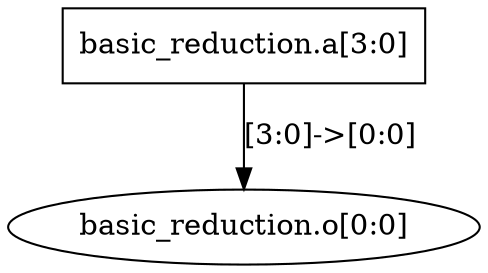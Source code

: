 digraph G {
	"basic_reduction.a" -> "basic_reduction.o"[label="[3:0]->[0:0]"];
	"basic_reduction.a" [shape=rectangle, label="basic_reduction.a[3:0]"];
	"basic_reduction.o" [shape=ellipse, label="basic_reduction.o[0:0]"];
}
